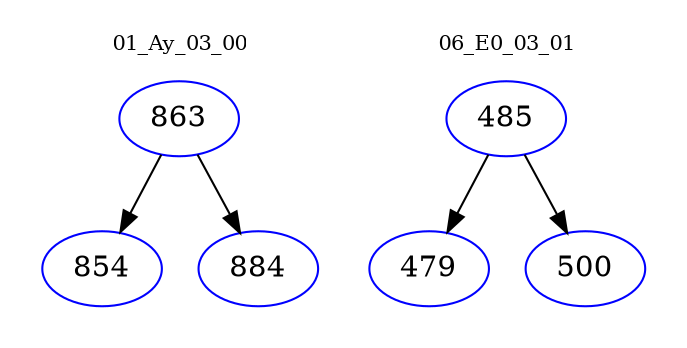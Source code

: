 digraph{
subgraph cluster_0 {
color = white
label = "01_Ay_03_00";
fontsize=10;
T0_863 [label="863", color="blue"]
T0_863 -> T0_854 [color="black"]
T0_854 [label="854", color="blue"]
T0_863 -> T0_884 [color="black"]
T0_884 [label="884", color="blue"]
}
subgraph cluster_1 {
color = white
label = "06_E0_03_01";
fontsize=10;
T1_485 [label="485", color="blue"]
T1_485 -> T1_479 [color="black"]
T1_479 [label="479", color="blue"]
T1_485 -> T1_500 [color="black"]
T1_500 [label="500", color="blue"]
}
}

